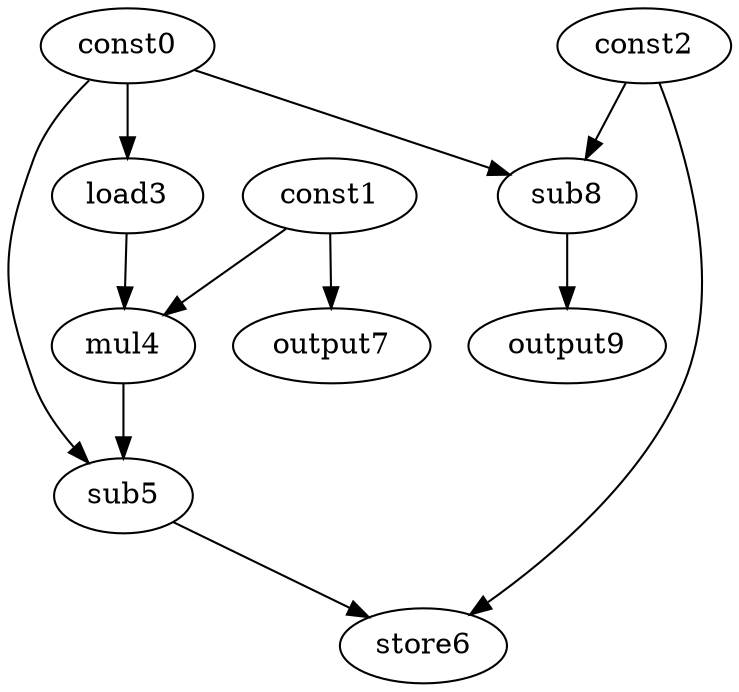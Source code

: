 digraph G { 
const0[opcode=const]; 
const1[opcode=const]; 
const2[opcode=const]; 
load3[opcode=load]; 
mul4[opcode=mul]; 
sub5[opcode=sub]; 
store6[opcode=store]; 
output7[opcode=output]; 
sub8[opcode=sub]; 
output9[opcode=output]; 
const0->load3[operand=0];
const1->output7[operand=0];
const0->sub8[operand=0];
const2->sub8[operand=1];
const1->mul4[operand=0];
load3->mul4[operand=1];
sub8->output9[operand=0];
const0->sub5[operand=0];
mul4->sub5[operand=1];
const2->store6[operand=0];
sub5->store6[operand=1];
}

